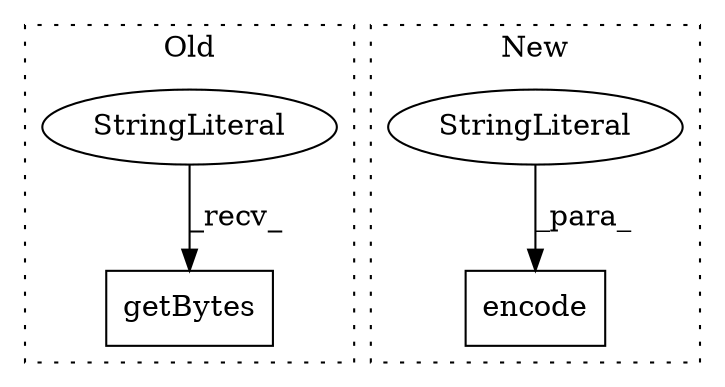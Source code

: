 digraph G {
subgraph cluster0 {
1 [label="getBytes" a="32" s="2829" l="10" shape="box"];
4 [label="StringLiteral" a="45" s="2764" l="64" shape="ellipse"];
label = "Old";
style="dotted";
}
subgraph cluster1 {
2 [label="encode" a="32" s="3176,3190" l="7,1" shape="box"];
3 [label="StringLiteral" a="45" s="3183" l="7" shape="ellipse"];
label = "New";
style="dotted";
}
3 -> 2 [label="_para_"];
4 -> 1 [label="_recv_"];
}